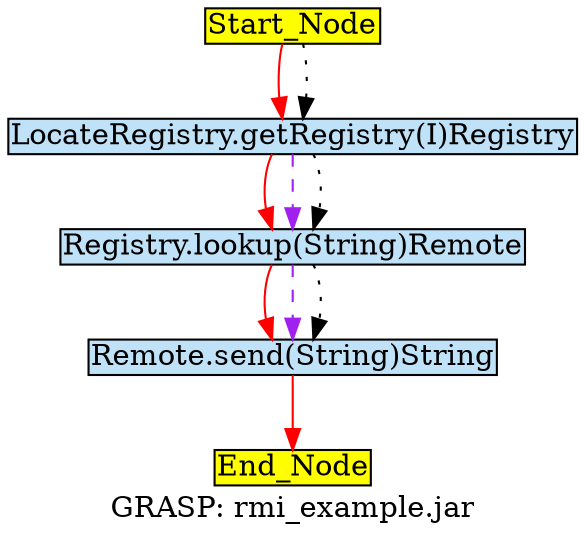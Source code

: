 digraph G {
	graph[label="GRASP: rmi_example.jar"];	node[style=filled,fillcolor ="white",shape=box,margin=0.02,width=0,height=0];
	"Start_Node"[fillcolor ="yellow",style="filled" ];
	"Remote.send(String)String"[fillcolor ="#c0e2f8",style="filled" ];
	"LocateRegistry.getRegistry(I)Registry"[fillcolor ="#c0e2f8",style="filled" ];
	"End_Node"[fillcolor ="yellow",style="filled" ];
	"Start_Node"[fillcolor ="yellow",style="filled" ];
	"Registry.lookup(String)Remote"[fillcolor ="#c0e2f8",style="filled" ];
	"Remote.send(String)String" -> "End_Node"[color="red",style=solid];
	"LocateRegistry.getRegistry(I)Registry" -> "Registry.lookup(String)Remote"[color="red",style=solid];
	"LocateRegistry.getRegistry(I)Registry" -> "Registry.lookup(String)Remote"[color="purple",style=dashed];
	"LocateRegistry.getRegistry(I)Registry" -> "Registry.lookup(String)Remote"[color="black",style=dotted];
	"Start_Node" -> "LocateRegistry.getRegistry(I)Registry"[color="red",style=solid];
	"Start_Node" -> "LocateRegistry.getRegistry(I)Registry"[color="black",style=dotted];
	"Registry.lookup(String)Remote" -> "Remote.send(String)String"[color="red",style=solid];
	"Registry.lookup(String)Remote" -> "Remote.send(String)String"[color="purple",style=dashed];
	"Registry.lookup(String)Remote" -> "Remote.send(String)String"[color="black",style=dotted];
}
